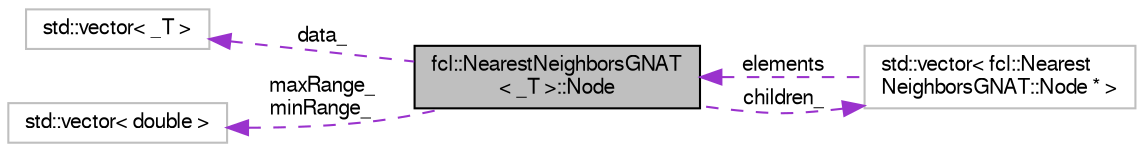 digraph "fcl::NearestNeighborsGNAT&lt; _T &gt;::Node"
{
  edge [fontname="FreeSans",fontsize="10",labelfontname="FreeSans",labelfontsize="10"];
  node [fontname="FreeSans",fontsize="10",shape=record];
  rankdir="LR";
  Node1 [label="fcl::NearestNeighborsGNAT\l\< _T \>::Node",height=0.2,width=0.4,color="black", fillcolor="grey75", style="filled" fontcolor="black"];
  Node2 -> Node1 [dir="back",color="darkorchid3",fontsize="10",style="dashed",label=" data_" ,fontname="FreeSans"];
  Node2 [label="std::vector\< _T \>",height=0.2,width=0.4,color="grey75", fillcolor="white", style="filled"];
  Node3 -> Node1 [dir="back",color="darkorchid3",fontsize="10",style="dashed",label=" children_" ,fontname="FreeSans"];
  Node3 [label="std::vector\< fcl::Nearest\lNeighborsGNAT::Node * \>",height=0.2,width=0.4,color="grey75", fillcolor="white", style="filled"];
  Node1 -> Node3 [dir="back",color="darkorchid3",fontsize="10",style="dashed",label=" elements" ,fontname="FreeSans"];
  Node4 -> Node1 [dir="back",color="darkorchid3",fontsize="10",style="dashed",label=" maxRange_\nminRange_" ,fontname="FreeSans"];
  Node4 [label="std::vector\< double \>",height=0.2,width=0.4,color="grey75", fillcolor="white", style="filled"];
}
